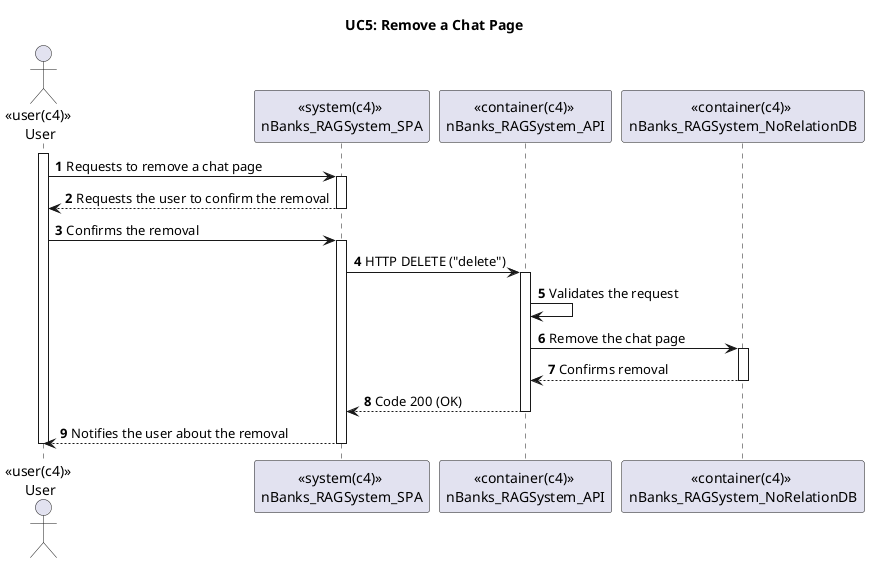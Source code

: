 @startuml

title UC5: Remove a Chat Page


autonumber

actor "<<user(c4)>> \nUser" as user
participant "<<system(c4)>> \nnBanks_RAGSystem_SPA" as sys
participant "<<container(c4)>> \nnBanks_RAGSystem_API" as api
participant "<<container(c4)>> \nnBanks_RAGSystem_NoRelationDB" as db1

activate user
user -> sys : Requests to remove a chat page
activate sys
sys --> user: Requests the user to confirm the removal
deactivate sys
user -> sys : Confirms the removal
activate sys
sys -> api: HTTP DELETE ("delete")
activate api
api -> api: Validates the request
api -> db1: Remove the chat page
activate db1
db1 --> api: Confirms removal
deactivate db1
api --> sys: Code 200 (OK)
deactivate api
sys --> user: Notifies the user about the removal
deactivate sys
deactivate user

@enduml
